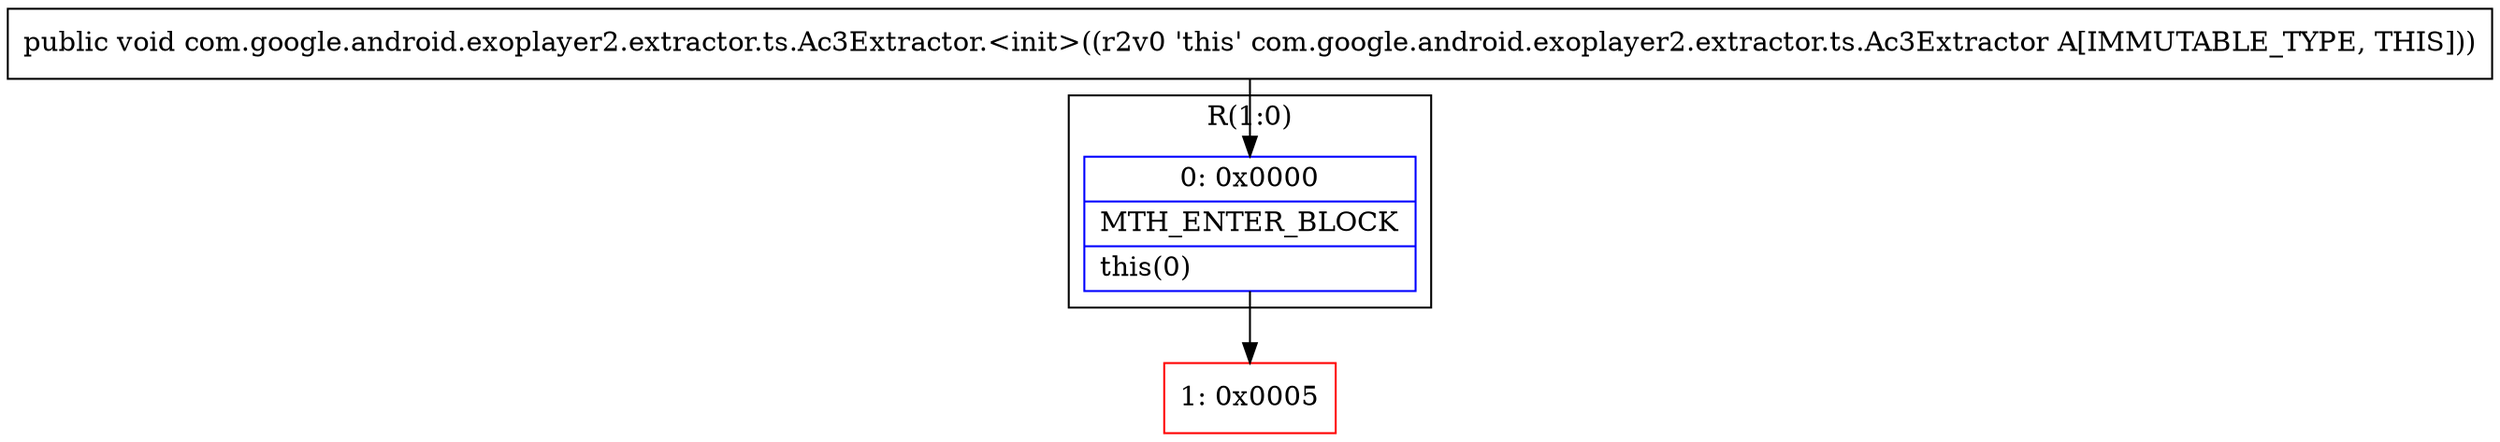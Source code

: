 digraph "CFG forcom.google.android.exoplayer2.extractor.ts.Ac3Extractor.\<init\>()V" {
subgraph cluster_Region_1593047077 {
label = "R(1:0)";
node [shape=record,color=blue];
Node_0 [shape=record,label="{0\:\ 0x0000|MTH_ENTER_BLOCK\l|this(0)\l}"];
}
Node_1 [shape=record,color=red,label="{1\:\ 0x0005}"];
MethodNode[shape=record,label="{public void com.google.android.exoplayer2.extractor.ts.Ac3Extractor.\<init\>((r2v0 'this' com.google.android.exoplayer2.extractor.ts.Ac3Extractor A[IMMUTABLE_TYPE, THIS])) }"];
MethodNode -> Node_0;
Node_0 -> Node_1;
}


